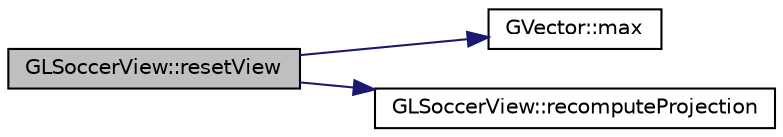 digraph "GLSoccerView::resetView"
{
 // INTERACTIVE_SVG=YES
  edge [fontname="Helvetica",fontsize="10",labelfontname="Helvetica",labelfontsize="10"];
  node [fontname="Helvetica",fontsize="10",shape=record];
  rankdir="LR";
  Node1 [label="GLSoccerView::resetView",height=0.2,width=0.4,color="black", fillcolor="grey75", style="filled", fontcolor="black"];
  Node1 -> Node2 [color="midnightblue",fontsize="10",style="solid",fontname="Helvetica"];
  Node2 [label="GVector::max",height=0.2,width=0.4,color="black", fillcolor="white", style="filled",URL="$d5/da9/namespace_g_vector.html#a1223529a5f19606fa1f0bb39404a9ec3"];
  Node1 -> Node3 [color="midnightblue",fontsize="10",style="solid",fontname="Helvetica"];
  Node3 [label="GLSoccerView::recomputeProjection",height=0.2,width=0.4,color="black", fillcolor="white", style="filled",URL="$da/d65/class_g_l_soccer_view.html#a28a0c387a899b4ba56b624818aefe107"];
}
